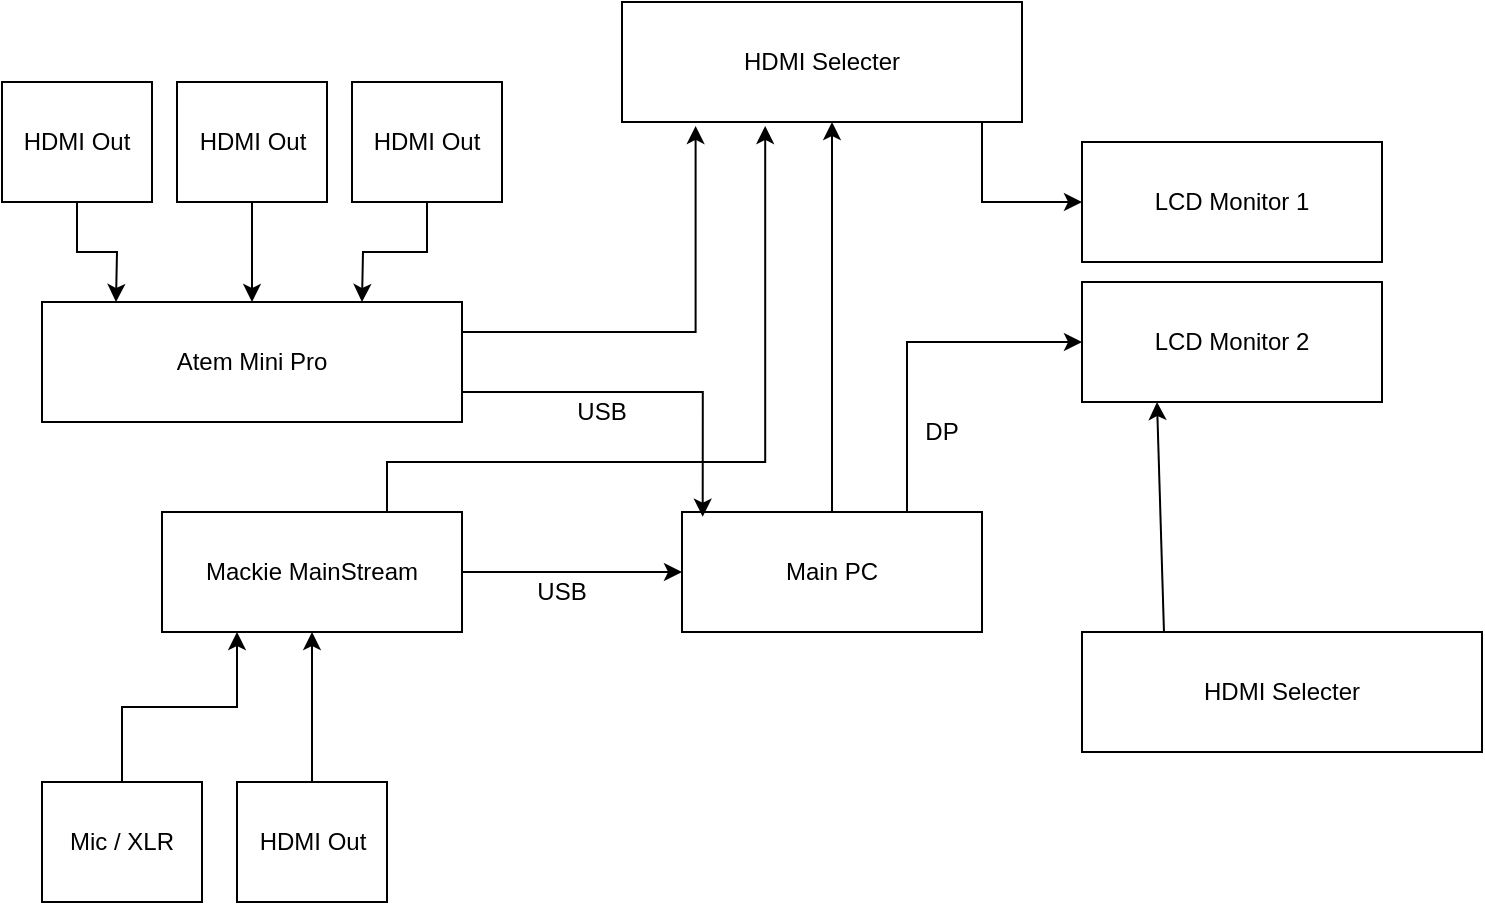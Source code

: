 <mxfile version="24.8.4">
  <diagram name="Page-1" id="4XT7YWIwMJwGY3tQXjvN">
    <mxGraphModel dx="1425" dy="742" grid="1" gridSize="10" guides="1" tooltips="1" connect="1" arrows="1" fold="1" page="1" pageScale="1" pageWidth="827" pageHeight="1169" math="0" shadow="0">
      <root>
        <mxCell id="0" />
        <mxCell id="1" parent="0" />
        <mxCell id="J75GmWGU1NDbvXC4cunR-1" value="Mackie MainStream" style="rounded=0;whiteSpace=wrap;html=1;" vertex="1" parent="1">
          <mxGeometry x="100" y="585" width="150" height="60" as="geometry" />
        </mxCell>
        <mxCell id="J75GmWGU1NDbvXC4cunR-4" style="edgeStyle=orthogonalEdgeStyle;rounded=0;orthogonalLoop=1;jettySize=auto;html=1;exitX=0.5;exitY=0;exitDx=0;exitDy=0;entryX=0.25;entryY=1;entryDx=0;entryDy=0;" edge="1" parent="1" source="J75GmWGU1NDbvXC4cunR-2" target="J75GmWGU1NDbvXC4cunR-1">
          <mxGeometry relative="1" as="geometry" />
        </mxCell>
        <mxCell id="J75GmWGU1NDbvXC4cunR-2" value="Mic / XLR" style="rounded=0;whiteSpace=wrap;html=1;" vertex="1" parent="1">
          <mxGeometry x="40" y="720" width="80" height="60" as="geometry" />
        </mxCell>
        <mxCell id="J75GmWGU1NDbvXC4cunR-7" value="HDMI Out" style="rounded=0;whiteSpace=wrap;html=1;" vertex="1" parent="1">
          <mxGeometry x="137.5" y="720" width="75" height="60" as="geometry" />
        </mxCell>
        <mxCell id="J75GmWGU1NDbvXC4cunR-8" value="" style="endArrow=classic;html=1;rounded=0;exitX=0.5;exitY=0;exitDx=0;exitDy=0;entryX=0.5;entryY=1;entryDx=0;entryDy=0;" edge="1" parent="1" source="J75GmWGU1NDbvXC4cunR-7" target="J75GmWGU1NDbvXC4cunR-1">
          <mxGeometry width="50" height="50" relative="1" as="geometry">
            <mxPoint x="390" y="745" as="sourcePoint" />
            <mxPoint x="200" y="646" as="targetPoint" />
          </mxGeometry>
        </mxCell>
        <mxCell id="J75GmWGU1NDbvXC4cunR-43" style="edgeStyle=orthogonalEdgeStyle;rounded=0;orthogonalLoop=1;jettySize=auto;html=1;exitX=0.75;exitY=1;exitDx=0;exitDy=0;entryX=0;entryY=0.5;entryDx=0;entryDy=0;" edge="1" parent="1" source="J75GmWGU1NDbvXC4cunR-9" target="J75GmWGU1NDbvXC4cunR-12">
          <mxGeometry relative="1" as="geometry">
            <Array as="points">
              <mxPoint x="510" y="390" />
              <mxPoint x="510" y="430" />
            </Array>
          </mxGeometry>
        </mxCell>
        <mxCell id="J75GmWGU1NDbvXC4cunR-9" value="HDMI Selecter" style="rounded=0;whiteSpace=wrap;html=1;" vertex="1" parent="1">
          <mxGeometry x="330" y="330" width="200" height="60" as="geometry" />
        </mxCell>
        <mxCell id="J75GmWGU1NDbvXC4cunR-12" value="LCD Monitor 1" style="rounded=0;whiteSpace=wrap;html=1;" vertex="1" parent="1">
          <mxGeometry x="560" y="400" width="150" height="60" as="geometry" />
        </mxCell>
        <mxCell id="J75GmWGU1NDbvXC4cunR-64" style="edgeStyle=orthogonalEdgeStyle;rounded=0;orthogonalLoop=1;jettySize=auto;html=1;exitX=0.75;exitY=0;exitDx=0;exitDy=0;entryX=0;entryY=0.5;entryDx=0;entryDy=0;" edge="1" parent="1" source="J75GmWGU1NDbvXC4cunR-14" target="J75GmWGU1NDbvXC4cunR-18">
          <mxGeometry relative="1" as="geometry" />
        </mxCell>
        <mxCell id="J75GmWGU1NDbvXC4cunR-14" value="Main PC" style="rounded=0;whiteSpace=wrap;html=1;" vertex="1" parent="1">
          <mxGeometry x="360" y="585" width="150" height="60" as="geometry" />
        </mxCell>
        <mxCell id="J75GmWGU1NDbvXC4cunR-15" value="" style="endArrow=classic;html=1;rounded=0;entryX=0.525;entryY=1;entryDx=0;entryDy=0;exitX=0.5;exitY=0;exitDx=0;exitDy=0;entryPerimeter=0;" edge="1" parent="1" source="J75GmWGU1NDbvXC4cunR-14" target="J75GmWGU1NDbvXC4cunR-9">
          <mxGeometry width="50" height="50" relative="1" as="geometry">
            <mxPoint x="455" y="580" as="sourcePoint" />
            <mxPoint x="440" y="560" as="targetPoint" />
          </mxGeometry>
        </mxCell>
        <mxCell id="J75GmWGU1NDbvXC4cunR-18" value="LCD Monitor 2" style="rounded=0;whiteSpace=wrap;html=1;" vertex="1" parent="1">
          <mxGeometry x="560" y="470" width="150" height="60" as="geometry" />
        </mxCell>
        <mxCell id="J75GmWGU1NDbvXC4cunR-48" style="edgeStyle=orthogonalEdgeStyle;rounded=0;orthogonalLoop=1;jettySize=auto;html=1;exitX=1;exitY=0.25;exitDx=0;exitDy=0;entryX=0.184;entryY=1.033;entryDx=0;entryDy=0;entryPerimeter=0;" edge="1" parent="1" source="J75GmWGU1NDbvXC4cunR-22" target="J75GmWGU1NDbvXC4cunR-9">
          <mxGeometry relative="1" as="geometry">
            <mxPoint x="390" y="400" as="targetPoint" />
          </mxGeometry>
        </mxCell>
        <mxCell id="J75GmWGU1NDbvXC4cunR-22" value="Atem Mini Pro" style="rounded=0;whiteSpace=wrap;html=1;" vertex="1" parent="1">
          <mxGeometry x="40" y="480" width="210" height="60" as="geometry" />
        </mxCell>
        <mxCell id="J75GmWGU1NDbvXC4cunR-23" value="HDMI Out" style="rounded=0;whiteSpace=wrap;html=1;" vertex="1" parent="1">
          <mxGeometry x="20" y="370" width="75" height="60" as="geometry" />
        </mxCell>
        <mxCell id="J75GmWGU1NDbvXC4cunR-30" value="USB" style="text;html=1;align=center;verticalAlign=middle;whiteSpace=wrap;rounded=0;" vertex="1" parent="1">
          <mxGeometry x="270" y="610" width="60" height="30" as="geometry" />
        </mxCell>
        <mxCell id="J75GmWGU1NDbvXC4cunR-31" value="USB" style="text;html=1;align=center;verticalAlign=middle;whiteSpace=wrap;rounded=0;" vertex="1" parent="1">
          <mxGeometry x="290" y="520" width="60" height="30" as="geometry" />
        </mxCell>
        <mxCell id="J75GmWGU1NDbvXC4cunR-35" value="" style="endArrow=classic;html=1;rounded=0;exitX=1;exitY=0.5;exitDx=0;exitDy=0;entryX=0;entryY=0.5;entryDx=0;entryDy=0;" edge="1" parent="1" source="J75GmWGU1NDbvXC4cunR-1" target="J75GmWGU1NDbvXC4cunR-14">
          <mxGeometry width="50" height="50" relative="1" as="geometry">
            <mxPoint x="390" y="710" as="sourcePoint" />
            <mxPoint x="440" y="660" as="targetPoint" />
          </mxGeometry>
        </mxCell>
        <mxCell id="J75GmWGU1NDbvXC4cunR-38" style="edgeStyle=orthogonalEdgeStyle;rounded=0;orthogonalLoop=1;jettySize=auto;html=1;exitX=0.5;exitY=1;exitDx=0;exitDy=0;entryX=0.5;entryY=0;entryDx=0;entryDy=0;" edge="1" parent="1" source="J75GmWGU1NDbvXC4cunR-39" target="J75GmWGU1NDbvXC4cunR-22">
          <mxGeometry relative="1" as="geometry">
            <mxPoint x="217.5" y="480" as="targetPoint" />
          </mxGeometry>
        </mxCell>
        <mxCell id="J75GmWGU1NDbvXC4cunR-39" value="HDMI Out" style="rounded=0;whiteSpace=wrap;html=1;" vertex="1" parent="1">
          <mxGeometry x="107.5" y="370" width="75" height="60" as="geometry" />
        </mxCell>
        <mxCell id="J75GmWGU1NDbvXC4cunR-40" value="" style="endArrow=classic;html=1;rounded=0;exitX=0.5;exitY=1;exitDx=0;exitDy=0;edgeStyle=orthogonalEdgeStyle;" edge="1" parent="1" source="J75GmWGU1NDbvXC4cunR-23">
          <mxGeometry width="50" height="50" relative="1" as="geometry">
            <mxPoint x="390" y="710" as="sourcePoint" />
            <mxPoint x="77" y="480" as="targetPoint" />
          </mxGeometry>
        </mxCell>
        <mxCell id="J75GmWGU1NDbvXC4cunR-47" value="" style="endArrow=classic;html=1;rounded=0;exitX=0.75;exitY=0;exitDx=0;exitDy=0;entryX=0.358;entryY=1.033;entryDx=0;entryDy=0;entryPerimeter=0;edgeStyle=orthogonalEdgeStyle;" edge="1" parent="1" source="J75GmWGU1NDbvXC4cunR-1" target="J75GmWGU1NDbvXC4cunR-9">
          <mxGeometry width="50" height="50" relative="1" as="geometry">
            <mxPoint x="390" y="710" as="sourcePoint" />
            <mxPoint x="440" y="660" as="targetPoint" />
            <Array as="points">
              <mxPoint x="213" y="560" />
              <mxPoint x="402" y="560" />
            </Array>
          </mxGeometry>
        </mxCell>
        <mxCell id="J75GmWGU1NDbvXC4cunR-51" style="edgeStyle=orthogonalEdgeStyle;rounded=0;orthogonalLoop=1;jettySize=auto;html=1;exitX=1;exitY=0.75;exitDx=0;exitDy=0;entryX=0.069;entryY=0.039;entryDx=0;entryDy=0;entryPerimeter=0;" edge="1" parent="1" source="J75GmWGU1NDbvXC4cunR-22" target="J75GmWGU1NDbvXC4cunR-14">
          <mxGeometry relative="1" as="geometry" />
        </mxCell>
        <mxCell id="J75GmWGU1NDbvXC4cunR-53" value="HDMI Out" style="rounded=0;whiteSpace=wrap;html=1;" vertex="1" parent="1">
          <mxGeometry x="195" y="370" width="75" height="60" as="geometry" />
        </mxCell>
        <mxCell id="J75GmWGU1NDbvXC4cunR-55" style="edgeStyle=orthogonalEdgeStyle;rounded=0;orthogonalLoop=1;jettySize=auto;html=1;exitX=0.5;exitY=1;exitDx=0;exitDy=0;" edge="1" parent="1" source="J75GmWGU1NDbvXC4cunR-53">
          <mxGeometry relative="1" as="geometry">
            <mxPoint x="200" y="480" as="targetPoint" />
          </mxGeometry>
        </mxCell>
        <mxCell id="J75GmWGU1NDbvXC4cunR-56" value="HDMI Selecter" style="rounded=0;whiteSpace=wrap;html=1;" vertex="1" parent="1">
          <mxGeometry x="560" y="645" width="200" height="60" as="geometry" />
        </mxCell>
        <mxCell id="J75GmWGU1NDbvXC4cunR-63" value="" style="endArrow=classic;html=1;rounded=0;exitX=0.205;exitY=0.006;exitDx=0;exitDy=0;exitPerimeter=0;entryX=0.25;entryY=1;entryDx=0;entryDy=0;" edge="1" parent="1" source="J75GmWGU1NDbvXC4cunR-56" target="J75GmWGU1NDbvXC4cunR-18">
          <mxGeometry width="50" height="50" relative="1" as="geometry">
            <mxPoint x="620" y="630" as="sourcePoint" />
            <mxPoint x="660" y="560" as="targetPoint" />
          </mxGeometry>
        </mxCell>
        <mxCell id="J75GmWGU1NDbvXC4cunR-65" value="DP" style="text;html=1;align=center;verticalAlign=middle;whiteSpace=wrap;rounded=0;" vertex="1" parent="1">
          <mxGeometry x="460" y="530" width="60" height="30" as="geometry" />
        </mxCell>
      </root>
    </mxGraphModel>
  </diagram>
</mxfile>
